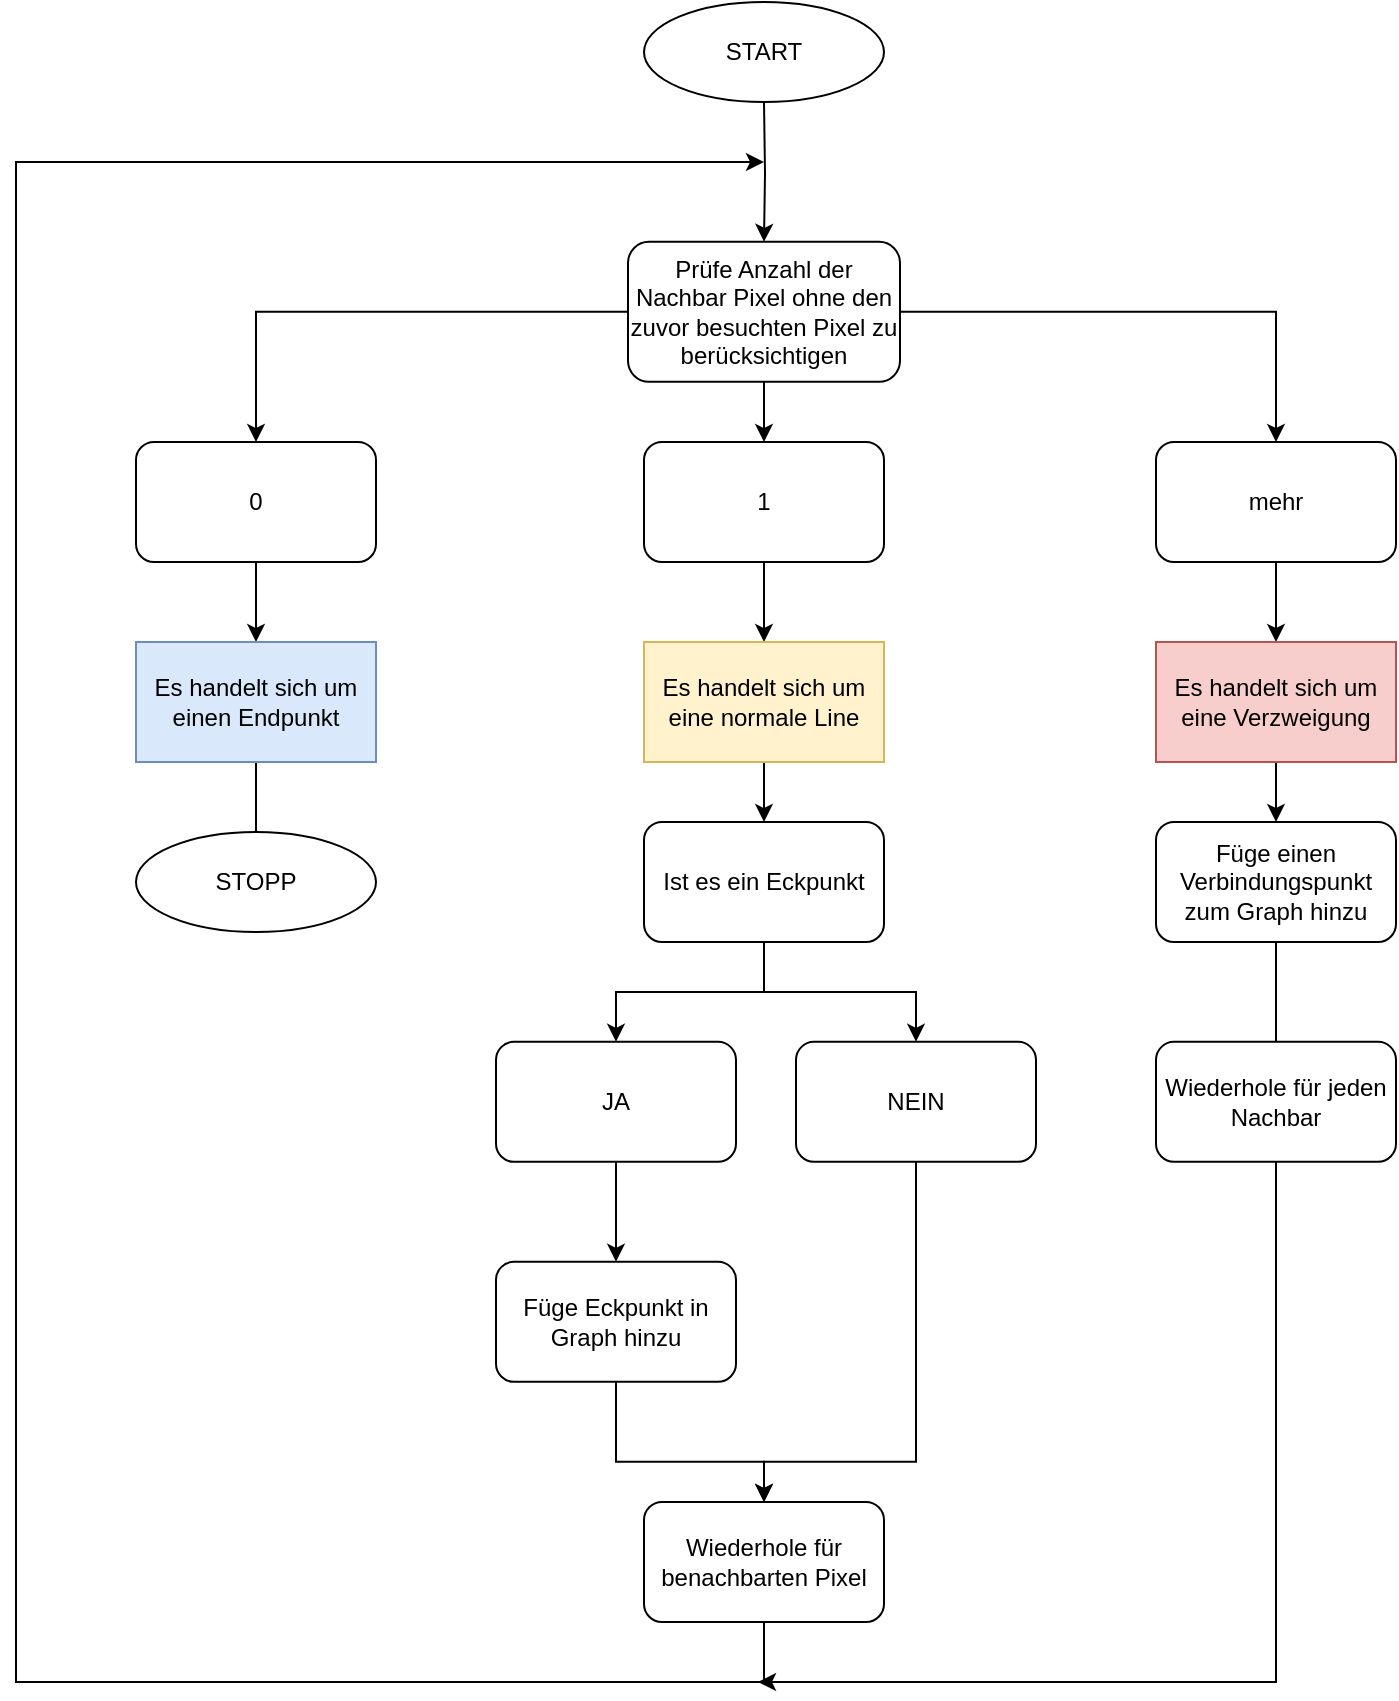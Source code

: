 <mxfile version="16.1.2" type="device"><diagram id="Zv2nKNWDzf6YStW0ds3i" name="Seite-1"><mxGraphModel dx="1160" dy="921" grid="1" gridSize="10" guides="1" tooltips="1" connect="1" arrows="1" fold="1" page="1" pageScale="1" pageWidth="827" pageHeight="1169" math="0" shadow="0"><root><mxCell id="0"/><mxCell id="1" parent="0"/><mxCell id="GXnVuECyRP3kY5mgrGKj-8" style="edgeStyle=orthogonalEdgeStyle;rounded=0;orthogonalLoop=1;jettySize=auto;html=1;" parent="1" source="GXnVuECyRP3kY5mgrGKj-1" target="GXnVuECyRP3kY5mgrGKj-2" edge="1"><mxGeometry relative="1" as="geometry"/></mxCell><mxCell id="GXnVuECyRP3kY5mgrGKj-9" style="edgeStyle=orthogonalEdgeStyle;rounded=0;orthogonalLoop=1;jettySize=auto;html=1;entryX=0.5;entryY=0;entryDx=0;entryDy=0;" parent="1" source="GXnVuECyRP3kY5mgrGKj-1" target="GXnVuECyRP3kY5mgrGKj-3" edge="1"><mxGeometry relative="1" as="geometry"/></mxCell><mxCell id="GXnVuECyRP3kY5mgrGKj-10" style="edgeStyle=orthogonalEdgeStyle;rounded=0;orthogonalLoop=1;jettySize=auto;html=1;entryX=0.5;entryY=0;entryDx=0;entryDy=0;" parent="1" source="GXnVuECyRP3kY5mgrGKj-1" target="GXnVuECyRP3kY5mgrGKj-4" edge="1"><mxGeometry relative="1" as="geometry"/></mxCell><mxCell id="GXnVuECyRP3kY5mgrGKj-1" value="Prüfe Anzahl der Nachbar Pixel ohne den zuvor besuchten Pixel zu berücksichtigen" style="rounded=1;whiteSpace=wrap;html=1;" parent="1" vertex="1"><mxGeometry x="375" y="279.91" width="136" height="70" as="geometry"/></mxCell><mxCell id="GXnVuECyRP3kY5mgrGKj-13" style="edgeStyle=orthogonalEdgeStyle;rounded=0;orthogonalLoop=1;jettySize=auto;html=1;" parent="1" source="GXnVuECyRP3kY5mgrGKj-2" target="GXnVuECyRP3kY5mgrGKj-5" edge="1"><mxGeometry relative="1" as="geometry"/></mxCell><mxCell id="GXnVuECyRP3kY5mgrGKj-2" value="0" style="rounded=1;whiteSpace=wrap;html=1;" parent="1" vertex="1"><mxGeometry x="129" y="380.0" width="120" height="60" as="geometry"/></mxCell><mxCell id="GXnVuECyRP3kY5mgrGKj-12" style="edgeStyle=orthogonalEdgeStyle;rounded=0;orthogonalLoop=1;jettySize=auto;html=1;" parent="1" source="GXnVuECyRP3kY5mgrGKj-3" target="GXnVuECyRP3kY5mgrGKj-6" edge="1"><mxGeometry relative="1" as="geometry"/></mxCell><mxCell id="GXnVuECyRP3kY5mgrGKj-3" value="1" style="rounded=1;whiteSpace=wrap;html=1;" parent="1" vertex="1"><mxGeometry x="383" y="380.0" width="120" height="60" as="geometry"/></mxCell><mxCell id="GXnVuECyRP3kY5mgrGKj-11" style="edgeStyle=orthogonalEdgeStyle;rounded=0;orthogonalLoop=1;jettySize=auto;html=1;" parent="1" source="GXnVuECyRP3kY5mgrGKj-4" target="GXnVuECyRP3kY5mgrGKj-7" edge="1"><mxGeometry relative="1" as="geometry"/></mxCell><mxCell id="GXnVuECyRP3kY5mgrGKj-4" value="mehr" style="rounded=1;whiteSpace=wrap;html=1;" parent="1" vertex="1"><mxGeometry x="639" y="380.0" width="120" height="60" as="geometry"/></mxCell><mxCell id="GXnVuECyRP3kY5mgrGKj-29" style="edgeStyle=orthogonalEdgeStyle;rounded=0;orthogonalLoop=1;jettySize=auto;html=1;" parent="1" source="GXnVuECyRP3kY5mgrGKj-5" edge="1"><mxGeometry relative="1" as="geometry"><mxPoint x="189" y="599.91" as="targetPoint"/></mxGeometry></mxCell><mxCell id="GXnVuECyRP3kY5mgrGKj-5" value="Es handelt sich um einen Endpunkt" style="rounded=0;whiteSpace=wrap;html=1;fillColor=#dae8fc;strokeColor=#6c8ebf;" parent="1" vertex="1"><mxGeometry x="129" y="480.0" width="120" height="60" as="geometry"/></mxCell><mxCell id="GXnVuECyRP3kY5mgrGKj-15" style="edgeStyle=orthogonalEdgeStyle;rounded=0;orthogonalLoop=1;jettySize=auto;html=1;" parent="1" source="GXnVuECyRP3kY5mgrGKj-6" target="GXnVuECyRP3kY5mgrGKj-14" edge="1"><mxGeometry relative="1" as="geometry"/></mxCell><mxCell id="GXnVuECyRP3kY5mgrGKj-6" value="Es handelt sich um eine normale Line" style="rounded=0;whiteSpace=wrap;html=1;fillColor=#fff2cc;strokeColor=#d6b656;" parent="1" vertex="1"><mxGeometry x="383" y="480.0" width="120" height="60" as="geometry"/></mxCell><mxCell id="GXnVuECyRP3kY5mgrGKj-32" style="edgeStyle=orthogonalEdgeStyle;rounded=0;orthogonalLoop=1;jettySize=auto;html=1;" parent="1" source="GXnVuECyRP3kY5mgrGKj-7" target="GXnVuECyRP3kY5mgrGKj-31" edge="1"><mxGeometry relative="1" as="geometry"/></mxCell><mxCell id="GXnVuECyRP3kY5mgrGKj-7" value="Es handelt sich um eine Verzweigung" style="rounded=0;whiteSpace=wrap;html=1;fillColor=#f8cecc;strokeColor=#b85450;" parent="1" vertex="1"><mxGeometry x="639" y="480.0" width="120" height="60" as="geometry"/></mxCell><mxCell id="GXnVuECyRP3kY5mgrGKj-19" style="edgeStyle=orthogonalEdgeStyle;rounded=0;orthogonalLoop=1;jettySize=auto;html=1;" parent="1" source="GXnVuECyRP3kY5mgrGKj-14" target="GXnVuECyRP3kY5mgrGKj-18" edge="1"><mxGeometry relative="1" as="geometry"/></mxCell><mxCell id="GXnVuECyRP3kY5mgrGKj-21" style="edgeStyle=orthogonalEdgeStyle;rounded=0;orthogonalLoop=1;jettySize=auto;html=1;entryX=0.5;entryY=0;entryDx=0;entryDy=0;" parent="1" source="GXnVuECyRP3kY5mgrGKj-14" target="GXnVuECyRP3kY5mgrGKj-17" edge="1"><mxGeometry relative="1" as="geometry"/></mxCell><mxCell id="GXnVuECyRP3kY5mgrGKj-14" value="Ist es ein Eckpunkt" style="rounded=1;whiteSpace=wrap;html=1;" parent="1" vertex="1"><mxGeometry x="383" y="570" width="120" height="60" as="geometry"/></mxCell><mxCell id="GXnVuECyRP3kY5mgrGKj-26" style="edgeStyle=orthogonalEdgeStyle;rounded=0;orthogonalLoop=1;jettySize=auto;html=1;" parent="1" source="GXnVuECyRP3kY5mgrGKj-17" target="GXnVuECyRP3kY5mgrGKj-25" edge="1"><mxGeometry relative="1" as="geometry"/></mxCell><mxCell id="GXnVuECyRP3kY5mgrGKj-17" value="JA" style="rounded=1;whiteSpace=wrap;html=1;" parent="1" vertex="1"><mxGeometry x="309" y="679.91" width="120" height="60" as="geometry"/></mxCell><mxCell id="GXnVuECyRP3kY5mgrGKj-23" style="edgeStyle=orthogonalEdgeStyle;rounded=0;orthogonalLoop=1;jettySize=auto;html=1;" parent="1" source="GXnVuECyRP3kY5mgrGKj-18" target="GXnVuECyRP3kY5mgrGKj-22" edge="1"><mxGeometry relative="1" as="geometry"><Array as="points"><mxPoint x="519" y="889.91"/><mxPoint x="443" y="889.91"/></Array></mxGeometry></mxCell><mxCell id="GXnVuECyRP3kY5mgrGKj-18" value="NEIN" style="rounded=1;whiteSpace=wrap;html=1;" parent="1" vertex="1"><mxGeometry x="459" y="679.91" width="120" height="60" as="geometry"/></mxCell><mxCell id="GXnVuECyRP3kY5mgrGKj-35" style="edgeStyle=orthogonalEdgeStyle;rounded=0;orthogonalLoop=1;jettySize=auto;html=1;" parent="1" source="GXnVuECyRP3kY5mgrGKj-22" edge="1"><mxGeometry relative="1" as="geometry"><Array as="points"><mxPoint x="443" y="1000"/><mxPoint x="69" y="1000"/><mxPoint x="69" y="240"/><mxPoint x="443" y="240"/></Array><mxPoint x="443" y="240" as="targetPoint"/></mxGeometry></mxCell><mxCell id="GXnVuECyRP3kY5mgrGKj-22" value="Wiederhole für benachbarten Pixel" style="rounded=1;whiteSpace=wrap;html=1;" parent="1" vertex="1"><mxGeometry x="383" y="910" width="120" height="60" as="geometry"/></mxCell><mxCell id="GXnVuECyRP3kY5mgrGKj-27" style="edgeStyle=orthogonalEdgeStyle;rounded=0;orthogonalLoop=1;jettySize=auto;html=1;" parent="1" source="GXnVuECyRP3kY5mgrGKj-25" target="GXnVuECyRP3kY5mgrGKj-22" edge="1"><mxGeometry relative="1" as="geometry"><Array as="points"><mxPoint x="369" y="889.91"/><mxPoint x="443" y="889.91"/></Array></mxGeometry></mxCell><mxCell id="GXnVuECyRP3kY5mgrGKj-25" value="Füge Eckpunkt in Graph hinzu" style="rounded=1;whiteSpace=wrap;html=1;" parent="1" vertex="1"><mxGeometry x="309" y="789.91" width="120" height="60" as="geometry"/></mxCell><mxCell id="GXnVuECyRP3kY5mgrGKj-33" style="edgeStyle=orthogonalEdgeStyle;rounded=0;orthogonalLoop=1;jettySize=auto;html=1;startArrow=none;" parent="1" source="5YEzkXfxtXQoqJy9v1jD-7" edge="1"><mxGeometry relative="1" as="geometry"><mxPoint x="699.0" y="719.91" as="targetPoint"/></mxGeometry></mxCell><mxCell id="GXnVuECyRP3kY5mgrGKj-31" value="Füge einen Verbindungspunkt zum Graph hinzu" style="rounded=1;whiteSpace=wrap;html=1;" parent="1" vertex="1"><mxGeometry x="639" y="570" width="120" height="60" as="geometry"/></mxCell><mxCell id="GXnVuECyRP3kY5mgrGKj-37" style="edgeStyle=orthogonalEdgeStyle;rounded=0;orthogonalLoop=1;jettySize=auto;html=1;entryX=0.5;entryY=0;entryDx=0;entryDy=0;" parent="1" target="GXnVuECyRP3kY5mgrGKj-1" edge="1"><mxGeometry relative="1" as="geometry"><mxPoint x="443" y="210.0" as="sourcePoint"/></mxGeometry></mxCell><mxCell id="5YEzkXfxtXQoqJy9v1jD-4" style="edgeStyle=orthogonalEdgeStyle;rounded=0;orthogonalLoop=1;jettySize=auto;html=1;exitX=0.5;exitY=1;exitDx=0;exitDy=0;" parent="1" source="5YEzkXfxtXQoqJy9v1jD-7" edge="1"><mxGeometry relative="1" as="geometry"><mxPoint x="440" y="1000" as="targetPoint"/><mxPoint x="720" y="820" as="sourcePoint"/><Array as="points"><mxPoint x="699" y="1000"/></Array></mxGeometry></mxCell><mxCell id="TvAlEbdnBGdSL0jUHq7X-1" value="STOPP" style="ellipse;whiteSpace=wrap;html=1;" vertex="1" parent="1"><mxGeometry x="129" y="575" width="120" height="50" as="geometry"/></mxCell><mxCell id="TvAlEbdnBGdSL0jUHq7X-2" value="START" style="ellipse;whiteSpace=wrap;html=1;" vertex="1" parent="1"><mxGeometry x="383" y="160" width="120" height="50" as="geometry"/></mxCell><mxCell id="5YEzkXfxtXQoqJy9v1jD-7" value="Wiederhole für jeden Nachbar" style="rounded=1;whiteSpace=wrap;html=1;" parent="1" vertex="1"><mxGeometry x="639" y="679.91" width="120" height="60" as="geometry"/></mxCell><mxCell id="TvAlEbdnBGdSL0jUHq7X-3" value="" style="edgeStyle=orthogonalEdgeStyle;rounded=0;orthogonalLoop=1;jettySize=auto;html=1;endArrow=none;" edge="1" parent="1" source="GXnVuECyRP3kY5mgrGKj-31" target="5YEzkXfxtXQoqJy9v1jD-7"><mxGeometry relative="1" as="geometry"><mxPoint x="699.0" y="719.91" as="targetPoint"/><mxPoint x="699.0" y="630.0" as="sourcePoint"/></mxGeometry></mxCell></root></mxGraphModel></diagram></mxfile>